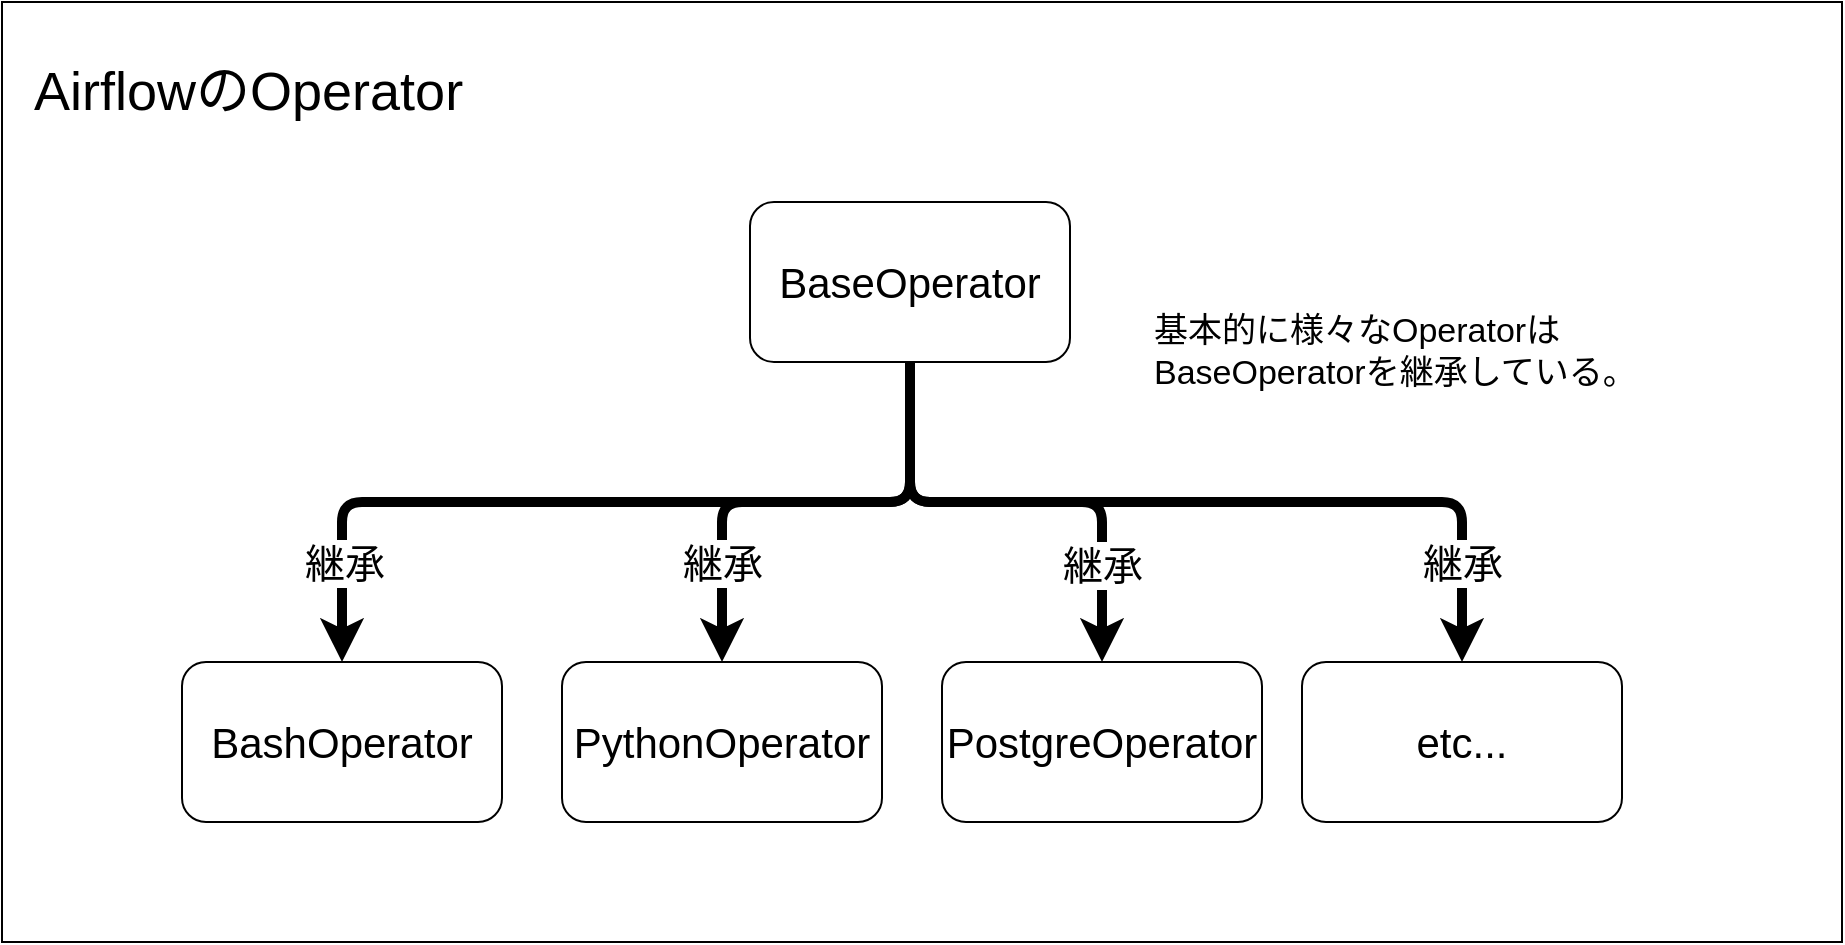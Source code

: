 <mxfile>
    <diagram id="gbx13SHVuhcVernPkQtm" name="ページ1">
        <mxGraphModel dx="1080" dy="686" grid="1" gridSize="10" guides="1" tooltips="1" connect="1" arrows="1" fold="1" page="1" pageScale="1" pageWidth="827" pageHeight="1169" math="0" shadow="0">
            <root>
                <mxCell id="0"/>
                <mxCell id="1" parent="0"/>
                <mxCell id="79" value="" style="rounded=0;whiteSpace=wrap;html=1;fontSize=21;fillColor=default;" parent="1" vertex="1">
                    <mxGeometry x="40" y="120" width="920" height="470" as="geometry"/>
                </mxCell>
                <mxCell id="56" value="BashOperator" style="rounded=1;whiteSpace=wrap;html=1;fontSize=21;fillColor=none;" parent="1" vertex="1">
                    <mxGeometry x="130" y="450" width="160" height="80" as="geometry"/>
                </mxCell>
                <mxCell id="74" style="edgeStyle=orthogonalEdgeStyle;html=1;exitX=0.5;exitY=1;exitDx=0;exitDy=0;fontSize=21;strokeWidth=5;" parent="1" source="84" target="56" edge="1">
                    <mxGeometry relative="1" as="geometry">
                        <mxPoint x="360.0" y="220" as="sourcePoint"/>
                        <mxPoint x="200.0" y="448.939" as="targetPoint"/>
                        <Array as="points">
                            <mxPoint x="494" y="370"/>
                            <mxPoint x="210" y="370"/>
                        </Array>
                    </mxGeometry>
                </mxCell>
                <mxCell id="88" value="継承" style="edgeLabel;html=1;align=center;verticalAlign=middle;resizable=0;points=[];fontSize=20;" vertex="1" connectable="0" parent="74">
                    <mxGeometry x="0.163" y="-1" relative="1" as="geometry">
                        <mxPoint x="-101" y="31" as="offset"/>
                    </mxGeometry>
                </mxCell>
                <mxCell id="76" value="PostgreOperator" style="rounded=1;whiteSpace=wrap;html=1;fontSize=21;fillColor=none;" parent="1" vertex="1">
                    <mxGeometry x="510" y="450" width="160" height="80" as="geometry"/>
                </mxCell>
                <mxCell id="80" value="AirflowのOperator" style="text;strokeColor=none;fillColor=none;align=left;verticalAlign=middle;spacingLeft=4;spacingRight=4;overflow=hidden;points=[[0,0.5],[1,0.5]];portConstraint=eastwest;rotatable=0;whiteSpace=wrap;html=1;fontSize=27;" parent="1" vertex="1">
                    <mxGeometry x="50" y="140" width="300" height="50" as="geometry"/>
                </mxCell>
                <mxCell id="81" value="PythonOperator" style="rounded=1;whiteSpace=wrap;html=1;fontSize=21;fillColor=none;" vertex="1" parent="1">
                    <mxGeometry x="320" y="450" width="160" height="80" as="geometry"/>
                </mxCell>
                <mxCell id="83" value="etc..." style="rounded=1;whiteSpace=wrap;html=1;fontSize=21;fillColor=none;" vertex="1" parent="1">
                    <mxGeometry x="690" y="450" width="160" height="80" as="geometry"/>
                </mxCell>
                <mxCell id="84" value="BaseOperator" style="rounded=1;whiteSpace=wrap;html=1;fontSize=21;fillColor=none;" vertex="1" parent="1">
                    <mxGeometry x="414" y="220" width="160" height="80" as="geometry"/>
                </mxCell>
                <mxCell id="85" style="edgeStyle=orthogonalEdgeStyle;html=1;exitX=0.5;exitY=1;exitDx=0;exitDy=0;fontSize=21;strokeWidth=5;entryX=0.5;entryY=0;entryDx=0;entryDy=0;" edge="1" parent="1" source="84" target="81">
                    <mxGeometry relative="1" as="geometry">
                        <mxPoint x="480.0" y="270" as="sourcePoint"/>
                        <mxPoint x="220.0" y="460" as="targetPoint"/>
                        <Array as="points">
                            <mxPoint x="494" y="370"/>
                            <mxPoint x="400" y="370"/>
                        </Array>
                    </mxGeometry>
                </mxCell>
                <mxCell id="89" value="継承" style="edgeLabel;html=1;align=center;verticalAlign=middle;resizable=0;points=[];fontSize=20;" vertex="1" connectable="0" parent="85">
                    <mxGeometry x="0.532" y="-1" relative="1" as="geometry">
                        <mxPoint x="1" y="7" as="offset"/>
                    </mxGeometry>
                </mxCell>
                <mxCell id="86" style="edgeStyle=orthogonalEdgeStyle;html=1;exitX=0.5;exitY=1;exitDx=0;exitDy=0;fontSize=21;strokeWidth=5;entryX=0.5;entryY=0;entryDx=0;entryDy=0;" edge="1" parent="1" source="84" target="76">
                    <mxGeometry relative="1" as="geometry">
                        <mxPoint x="480.0" y="270" as="sourcePoint"/>
                        <mxPoint x="410.0" y="460" as="targetPoint"/>
                        <Array as="points">
                            <mxPoint x="494" y="370"/>
                            <mxPoint x="590" y="370"/>
                        </Array>
                    </mxGeometry>
                </mxCell>
                <mxCell id="90" value="継承" style="edgeLabel;html=1;align=center;verticalAlign=middle;resizable=0;points=[];fontSize=20;" vertex="1" connectable="0" parent="86">
                    <mxGeometry x="0.573" y="-2" relative="1" as="geometry">
                        <mxPoint x="2" y="3" as="offset"/>
                    </mxGeometry>
                </mxCell>
                <mxCell id="87" style="edgeStyle=orthogonalEdgeStyle;html=1;exitX=0.5;exitY=1;exitDx=0;exitDy=0;fontSize=21;strokeWidth=5;" edge="1" parent="1" source="84" target="83">
                    <mxGeometry relative="1" as="geometry">
                        <mxPoint x="480.0" y="270" as="sourcePoint"/>
                        <mxPoint x="600.0" y="460" as="targetPoint"/>
                        <Array as="points">
                            <mxPoint x="494" y="370"/>
                            <mxPoint x="770" y="370"/>
                        </Array>
                    </mxGeometry>
                </mxCell>
                <mxCell id="91" value="継承" style="edgeLabel;html=1;align=center;verticalAlign=middle;resizable=0;points=[];fontSize=20;" vertex="1" connectable="0" parent="87">
                    <mxGeometry x="0.728" y="1" relative="1" as="geometry">
                        <mxPoint x="-1" y="8" as="offset"/>
                    </mxGeometry>
                </mxCell>
                <mxCell id="93" value="基本的に様々なOperatorは&lt;span style=&quot;font-size: 17px; text-align: center;&quot;&gt;BaseOperatorを継承している。&lt;/span&gt;" style="text;strokeColor=none;fillColor=none;align=left;verticalAlign=middle;spacingLeft=4;spacingRight=4;overflow=hidden;points=[[0,0.5],[1,0.5]];portConstraint=eastwest;rotatable=0;whiteSpace=wrap;html=1;fontSize=17;" vertex="1" parent="1">
                    <mxGeometry x="610" y="260" width="280" height="70" as="geometry"/>
                </mxCell>
            </root>
        </mxGraphModel>
    </diagram>
</mxfile>
